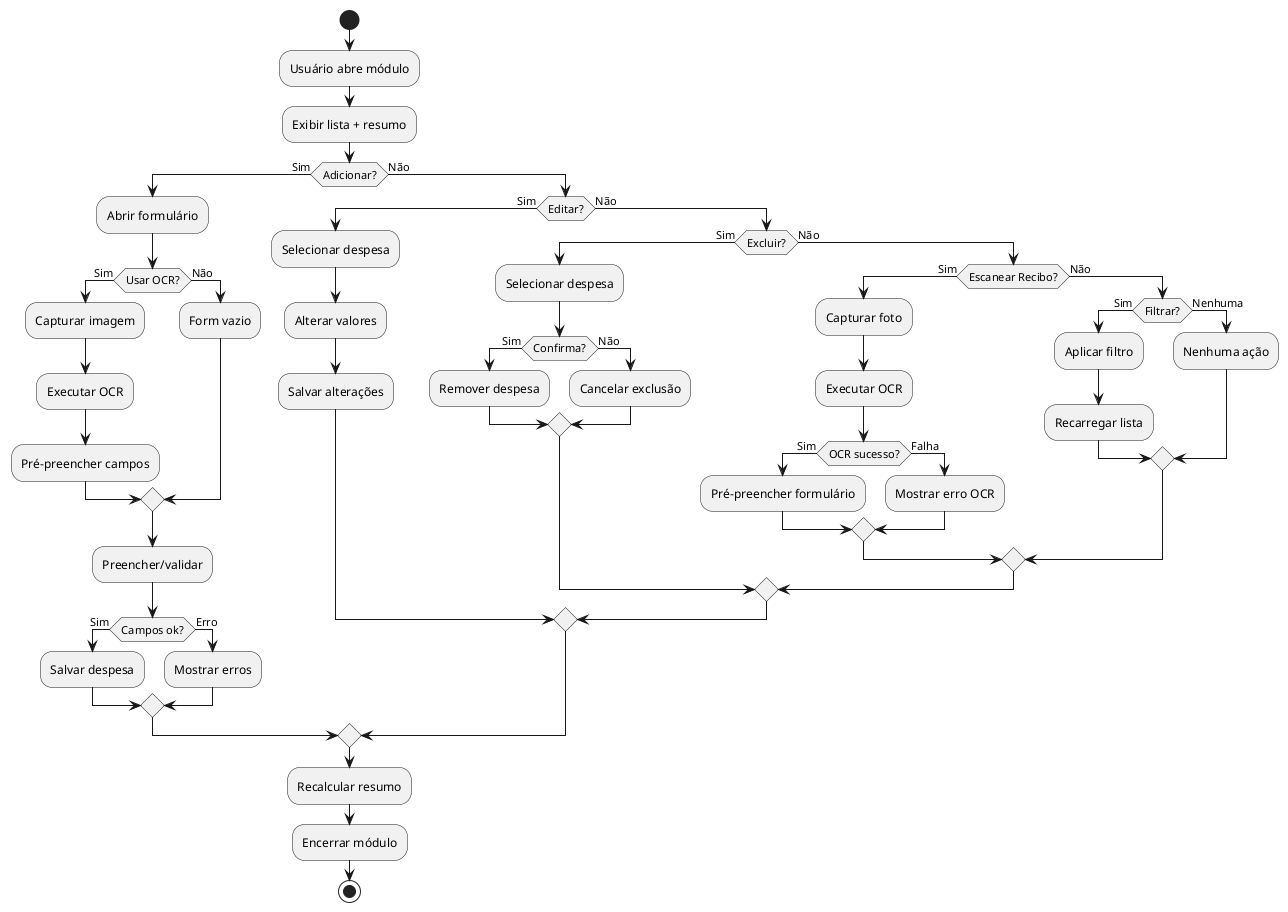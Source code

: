 @startuml Movimentos_Despesas_Simples
' Versão simplificada para debug de renderização

start
:Usuário abre módulo;
:Exibir lista + resumo;

if (Adicionar?) then (Sim)
  :Abrir formulário;
  if (Usar OCR?) then (Sim)
    :Capturar imagem;
    :Executar OCR;
    :Pré-preencher campos;
  else (Não)
    :Form vazio;
  endif
  :Preencher/validar;
  if (Campos ok?) then (Sim)
    :Salvar despesa;
  else (Erro)
    :Mostrar erros;
  endif
else (Não)
  if (Editar?) then (Sim)
    :Selecionar despesa;
    :Alterar valores;
    :Salvar alterações;
  else (Não)
    if (Excluir?) then (Sim)
      :Selecionar despesa;
      if (Confirma?) then (Sim)
        :Remover despesa;
      else (Não)
        :Cancelar exclusão;
      endif
    else (Não)
      if (Escanear Recibo?) then (Sim)
        :Capturar foto;
        :Executar OCR;
        if (OCR sucesso?) then (Sim)
          :Pré-preencher formulário;
        else (Falha)
          :Mostrar erro OCR;
        endif
      else (Não)
        if (Filtrar?) then (Sim)
          :Aplicar filtro;
          :Recarregar lista;
        else (Nenhuma)
          :Nenhuma ação;
        endif
      endif
    endif
  endif
endif

:Recalcular resumo;
:Encerrar módulo;
stop
@enduml